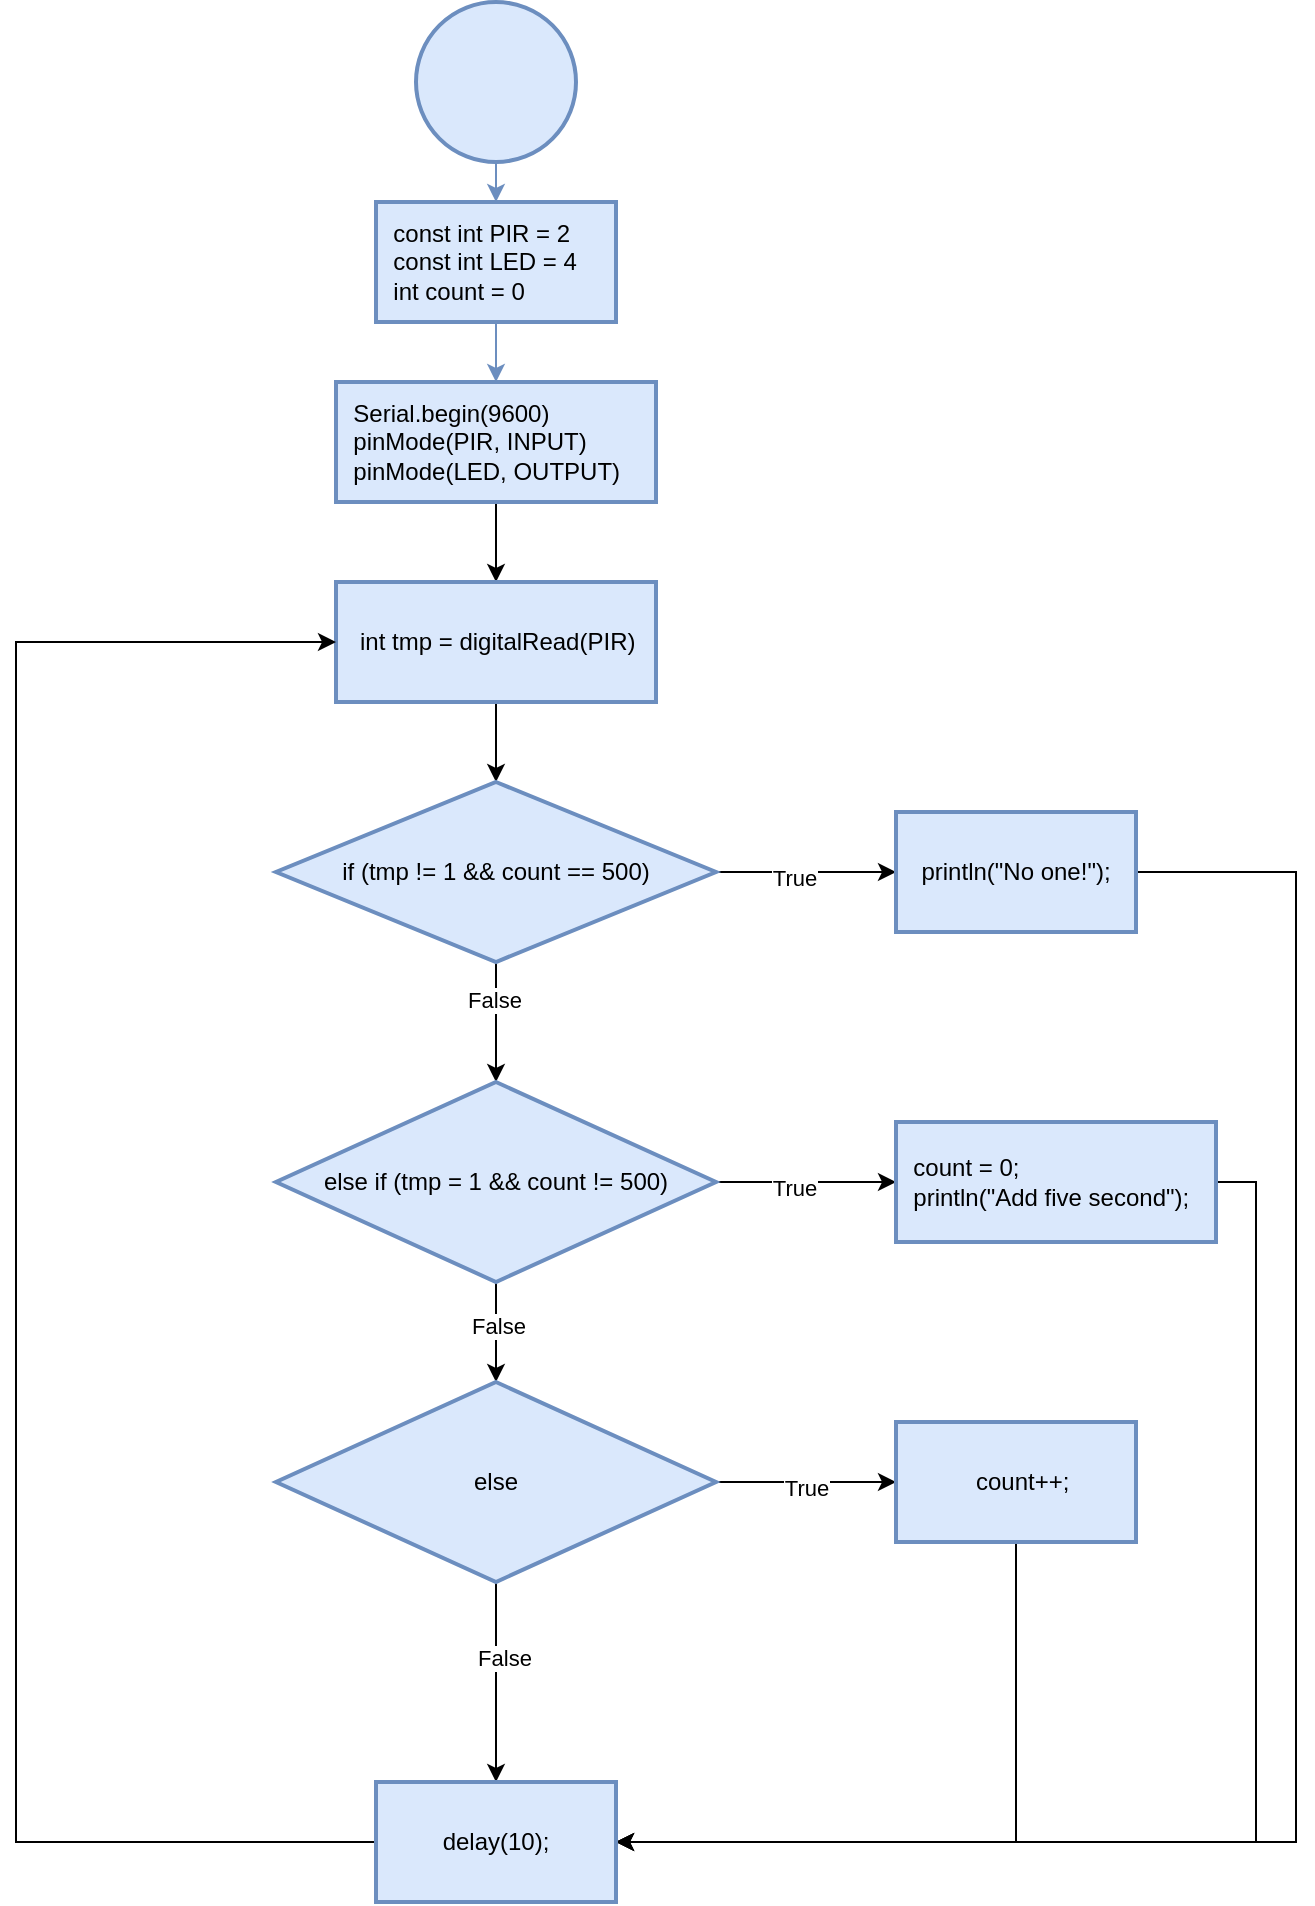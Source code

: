<mxfile version="24.2.1" type="github">
  <diagram id="C5RBs43oDa-KdzZeNtuy" name="Page-1">
    <mxGraphModel dx="692" dy="1078" grid="1" gridSize="10" guides="1" tooltips="1" connect="1" arrows="1" fold="1" page="1" pageScale="1" pageWidth="827" pageHeight="1169" math="0" shadow="0">
      <root>
        <mxCell id="WIyWlLk6GJQsqaUBKTNV-0" />
        <mxCell id="WIyWlLk6GJQsqaUBKTNV-1" parent="WIyWlLk6GJQsqaUBKTNV-0" />
        <mxCell id="13S4cDhmgtut_8zL9ob8-2" value="" style="edgeStyle=orthogonalEdgeStyle;rounded=0;orthogonalLoop=1;jettySize=auto;html=1;fillColor=#dae8fc;strokeColor=#6c8ebf;" parent="WIyWlLk6GJQsqaUBKTNV-1" source="13S4cDhmgtut_8zL9ob8-0" target="13S4cDhmgtut_8zL9ob8-1" edge="1">
          <mxGeometry relative="1" as="geometry" />
        </mxCell>
        <mxCell id="13S4cDhmgtut_8zL9ob8-0" value="" style="strokeWidth=2;html=1;shape=mxgraph.flowchart.start_2;whiteSpace=wrap;fillColor=#dae8fc;strokeColor=#6c8ebf;" parent="WIyWlLk6GJQsqaUBKTNV-1" vertex="1">
          <mxGeometry x="360" y="40" width="80" height="80" as="geometry" />
        </mxCell>
        <mxCell id="13S4cDhmgtut_8zL9ob8-4" value="" style="edgeStyle=orthogonalEdgeStyle;rounded=0;orthogonalLoop=1;jettySize=auto;html=1;fillColor=#dae8fc;strokeColor=#6c8ebf;" parent="WIyWlLk6GJQsqaUBKTNV-1" source="13S4cDhmgtut_8zL9ob8-1" target="13S4cDhmgtut_8zL9ob8-3" edge="1">
          <mxGeometry relative="1" as="geometry" />
        </mxCell>
        <mxCell id="13S4cDhmgtut_8zL9ob8-1" value="&amp;nbsp; const int PIR = 2&lt;div&gt;&amp;nbsp; const int LED = 4&lt;/div&gt;&lt;div&gt;&amp;nbsp; int count = 0&lt;/div&gt;" style="whiteSpace=wrap;html=1;strokeWidth=2;align=left;fillColor=#dae8fc;strokeColor=#6c8ebf;" parent="WIyWlLk6GJQsqaUBKTNV-1" vertex="1">
          <mxGeometry x="340" y="140" width="120" height="60" as="geometry" />
        </mxCell>
        <mxCell id="13S4cDhmgtut_8zL9ob8-8" value="" style="edgeStyle=orthogonalEdgeStyle;rounded=0;orthogonalLoop=1;jettySize=auto;html=1;" parent="WIyWlLk6GJQsqaUBKTNV-1" source="13S4cDhmgtut_8zL9ob8-3" target="13S4cDhmgtut_8zL9ob8-7" edge="1">
          <mxGeometry relative="1" as="geometry" />
        </mxCell>
        <mxCell id="13S4cDhmgtut_8zL9ob8-3" value="&lt;div&gt;&amp;nbsp; Serial.begin(9600)&lt;/div&gt;&lt;div&gt;&amp;nbsp; pinMode(PIR, INPUT)&lt;br&gt;&lt;/div&gt;&lt;div&gt;&amp;nbsp; pinMode(LED, OUTPUT)&lt;/div&gt;" style="whiteSpace=wrap;html=1;align=left;fillColor=#dae8fc;strokeColor=#6c8ebf;strokeWidth=2;" parent="WIyWlLk6GJQsqaUBKTNV-1" vertex="1">
          <mxGeometry x="320" y="230" width="160" height="60" as="geometry" />
        </mxCell>
        <mxCell id="52RO7QFju0CYf8OvqjBU-1" value="" style="edgeStyle=orthogonalEdgeStyle;rounded=0;orthogonalLoop=1;jettySize=auto;html=1;" edge="1" parent="WIyWlLk6GJQsqaUBKTNV-1" source="13S4cDhmgtut_8zL9ob8-7" target="52RO7QFju0CYf8OvqjBU-0">
          <mxGeometry relative="1" as="geometry" />
        </mxCell>
        <mxCell id="13S4cDhmgtut_8zL9ob8-7" value="&amp;nbsp; &amp;nbsp;int tmp = digitalRead(PIR)" style="whiteSpace=wrap;html=1;align=left;fillColor=#dae8fc;strokeColor=#6c8ebf;strokeWidth=2;" parent="WIyWlLk6GJQsqaUBKTNV-1" vertex="1">
          <mxGeometry x="320" y="330" width="160" height="60" as="geometry" />
        </mxCell>
        <mxCell id="52RO7QFju0CYf8OvqjBU-3" value="" style="edgeStyle=orthogonalEdgeStyle;rounded=0;orthogonalLoop=1;jettySize=auto;html=1;" edge="1" parent="WIyWlLk6GJQsqaUBKTNV-1" source="52RO7QFju0CYf8OvqjBU-0" target="52RO7QFju0CYf8OvqjBU-2">
          <mxGeometry relative="1" as="geometry" />
        </mxCell>
        <mxCell id="52RO7QFju0CYf8OvqjBU-4" value="True" style="edgeLabel;html=1;align=center;verticalAlign=middle;resizable=0;points=[];" vertex="1" connectable="0" parent="52RO7QFju0CYf8OvqjBU-3">
          <mxGeometry x="-0.149" y="-3" relative="1" as="geometry">
            <mxPoint as="offset" />
          </mxGeometry>
        </mxCell>
        <mxCell id="52RO7QFju0CYf8OvqjBU-6" value="" style="edgeStyle=orthogonalEdgeStyle;rounded=0;orthogonalLoop=1;jettySize=auto;html=1;" edge="1" parent="WIyWlLk6GJQsqaUBKTNV-1" source="52RO7QFju0CYf8OvqjBU-0" target="52RO7QFju0CYf8OvqjBU-5">
          <mxGeometry relative="1" as="geometry">
            <Array as="points">
              <mxPoint x="400" y="590" />
              <mxPoint x="400" y="590" />
            </Array>
          </mxGeometry>
        </mxCell>
        <mxCell id="52RO7QFju0CYf8OvqjBU-10" value="False" style="edgeLabel;html=1;align=center;verticalAlign=middle;resizable=0;points=[];" vertex="1" connectable="0" parent="52RO7QFju0CYf8OvqjBU-6">
          <mxGeometry x="-0.384" y="-1" relative="1" as="geometry">
            <mxPoint as="offset" />
          </mxGeometry>
        </mxCell>
        <mxCell id="52RO7QFju0CYf8OvqjBU-0" value="if (tmp != 1 &amp;amp;&amp;amp; count == 500)" style="rhombus;whiteSpace=wrap;html=1;align=center;fillColor=#dae8fc;strokeColor=#6c8ebf;strokeWidth=2;" vertex="1" parent="WIyWlLk6GJQsqaUBKTNV-1">
          <mxGeometry x="290" y="430" width="220" height="90" as="geometry" />
        </mxCell>
        <mxCell id="52RO7QFju0CYf8OvqjBU-22" style="edgeStyle=orthogonalEdgeStyle;rounded=0;orthogonalLoop=1;jettySize=auto;html=1;exitX=1;exitY=0.5;exitDx=0;exitDy=0;entryX=1;entryY=0.5;entryDx=0;entryDy=0;" edge="1" parent="WIyWlLk6GJQsqaUBKTNV-1" source="52RO7QFju0CYf8OvqjBU-2" target="52RO7QFju0CYf8OvqjBU-19">
          <mxGeometry relative="1" as="geometry">
            <Array as="points">
              <mxPoint x="800" y="475" />
              <mxPoint x="800" y="960" />
            </Array>
          </mxGeometry>
        </mxCell>
        <mxCell id="52RO7QFju0CYf8OvqjBU-2" value="println(&quot;No one!&quot;);" style="whiteSpace=wrap;html=1;fillColor=#dae8fc;strokeColor=#6c8ebf;strokeWidth=2;" vertex="1" parent="WIyWlLk6GJQsqaUBKTNV-1">
          <mxGeometry x="600" y="445" width="120" height="60" as="geometry" />
        </mxCell>
        <mxCell id="52RO7QFju0CYf8OvqjBU-8" value="" style="edgeStyle=orthogonalEdgeStyle;rounded=0;orthogonalLoop=1;jettySize=auto;html=1;" edge="1" parent="WIyWlLk6GJQsqaUBKTNV-1" source="52RO7QFju0CYf8OvqjBU-5" target="52RO7QFju0CYf8OvqjBU-7">
          <mxGeometry relative="1" as="geometry" />
        </mxCell>
        <mxCell id="52RO7QFju0CYf8OvqjBU-9" value="True" style="edgeLabel;html=1;align=center;verticalAlign=middle;resizable=0;points=[];" vertex="1" connectable="0" parent="52RO7QFju0CYf8OvqjBU-8">
          <mxGeometry x="-0.144" y="-3" relative="1" as="geometry">
            <mxPoint as="offset" />
          </mxGeometry>
        </mxCell>
        <mxCell id="52RO7QFju0CYf8OvqjBU-12" value="" style="edgeStyle=orthogonalEdgeStyle;rounded=0;orthogonalLoop=1;jettySize=auto;html=1;" edge="1" parent="WIyWlLk6GJQsqaUBKTNV-1" source="52RO7QFju0CYf8OvqjBU-5" target="52RO7QFju0CYf8OvqjBU-11">
          <mxGeometry relative="1" as="geometry">
            <Array as="points">
              <mxPoint x="400" y="720" />
              <mxPoint x="400" y="720" />
            </Array>
          </mxGeometry>
        </mxCell>
        <mxCell id="52RO7QFju0CYf8OvqjBU-16" value="False" style="edgeLabel;html=1;align=center;verticalAlign=middle;resizable=0;points=[];" vertex="1" connectable="0" parent="52RO7QFju0CYf8OvqjBU-12">
          <mxGeometry x="-0.115" y="1" relative="1" as="geometry">
            <mxPoint as="offset" />
          </mxGeometry>
        </mxCell>
        <mxCell id="52RO7QFju0CYf8OvqjBU-5" value="else if (tmp = 1 &amp;amp;&amp;amp; count != 500)" style="rhombus;whiteSpace=wrap;html=1;fillColor=#dae8fc;strokeColor=#6c8ebf;strokeWidth=2;" vertex="1" parent="WIyWlLk6GJQsqaUBKTNV-1">
          <mxGeometry x="290" y="580" width="220" height="100" as="geometry" />
        </mxCell>
        <mxCell id="52RO7QFju0CYf8OvqjBU-23" style="edgeStyle=orthogonalEdgeStyle;rounded=0;orthogonalLoop=1;jettySize=auto;html=1;exitX=1;exitY=0.5;exitDx=0;exitDy=0;entryX=1;entryY=0.5;entryDx=0;entryDy=0;" edge="1" parent="WIyWlLk6GJQsqaUBKTNV-1" source="52RO7QFju0CYf8OvqjBU-7" target="52RO7QFju0CYf8OvqjBU-19">
          <mxGeometry relative="1" as="geometry" />
        </mxCell>
        <mxCell id="52RO7QFju0CYf8OvqjBU-7" value="&amp;nbsp; count = 0;&lt;div&gt;&amp;nbsp; println(&quot;Add five second&quot;);&lt;/div&gt;" style="whiteSpace=wrap;html=1;fillColor=#dae8fc;strokeColor=#6c8ebf;strokeWidth=2;align=left;" vertex="1" parent="WIyWlLk6GJQsqaUBKTNV-1">
          <mxGeometry x="600" y="600" width="160" height="60" as="geometry" />
        </mxCell>
        <mxCell id="52RO7QFju0CYf8OvqjBU-14" value="" style="edgeStyle=orthogonalEdgeStyle;rounded=0;orthogonalLoop=1;jettySize=auto;html=1;" edge="1" parent="WIyWlLk6GJQsqaUBKTNV-1" source="52RO7QFju0CYf8OvqjBU-11" target="52RO7QFju0CYf8OvqjBU-13">
          <mxGeometry relative="1" as="geometry" />
        </mxCell>
        <mxCell id="52RO7QFju0CYf8OvqjBU-15" value="True" style="edgeLabel;html=1;align=center;verticalAlign=middle;resizable=0;points=[];" vertex="1" connectable="0" parent="52RO7QFju0CYf8OvqjBU-14">
          <mxGeometry x="-0.003" y="-3" relative="1" as="geometry">
            <mxPoint as="offset" />
          </mxGeometry>
        </mxCell>
        <mxCell id="52RO7QFju0CYf8OvqjBU-20" value="" style="edgeStyle=orthogonalEdgeStyle;rounded=0;orthogonalLoop=1;jettySize=auto;html=1;" edge="1" parent="WIyWlLk6GJQsqaUBKTNV-1" source="52RO7QFju0CYf8OvqjBU-11" target="52RO7QFju0CYf8OvqjBU-19">
          <mxGeometry relative="1" as="geometry" />
        </mxCell>
        <mxCell id="52RO7QFju0CYf8OvqjBU-21" value="False" style="edgeLabel;html=1;align=center;verticalAlign=middle;resizable=0;points=[];" vertex="1" connectable="0" parent="52RO7QFju0CYf8OvqjBU-20">
          <mxGeometry x="-0.252" y="4" relative="1" as="geometry">
            <mxPoint as="offset" />
          </mxGeometry>
        </mxCell>
        <mxCell id="52RO7QFju0CYf8OvqjBU-11" value="else" style="rhombus;whiteSpace=wrap;html=1;fillColor=#dae8fc;strokeColor=#6c8ebf;strokeWidth=2;" vertex="1" parent="WIyWlLk6GJQsqaUBKTNV-1">
          <mxGeometry x="290" y="730" width="220" height="100" as="geometry" />
        </mxCell>
        <mxCell id="52RO7QFju0CYf8OvqjBU-25" style="edgeStyle=orthogonalEdgeStyle;rounded=0;orthogonalLoop=1;jettySize=auto;html=1;exitX=0.5;exitY=1;exitDx=0;exitDy=0;entryX=1;entryY=0.5;entryDx=0;entryDy=0;" edge="1" parent="WIyWlLk6GJQsqaUBKTNV-1" source="52RO7QFju0CYf8OvqjBU-13" target="52RO7QFju0CYf8OvqjBU-19">
          <mxGeometry relative="1" as="geometry" />
        </mxCell>
        <mxCell id="52RO7QFju0CYf8OvqjBU-13" value="&lt;span style=&quot;text-align: left;&quot;&gt;&amp;nbsp; count++;&lt;/span&gt;" style="whiteSpace=wrap;html=1;fillColor=#dae8fc;strokeColor=#6c8ebf;strokeWidth=2;" vertex="1" parent="WIyWlLk6GJQsqaUBKTNV-1">
          <mxGeometry x="600" y="750" width="120" height="60" as="geometry" />
        </mxCell>
        <mxCell id="52RO7QFju0CYf8OvqjBU-26" style="edgeStyle=orthogonalEdgeStyle;rounded=0;orthogonalLoop=1;jettySize=auto;html=1;exitX=0;exitY=0.5;exitDx=0;exitDy=0;entryX=0;entryY=0.5;entryDx=0;entryDy=0;" edge="1" parent="WIyWlLk6GJQsqaUBKTNV-1" source="52RO7QFju0CYf8OvqjBU-19" target="13S4cDhmgtut_8zL9ob8-7">
          <mxGeometry relative="1" as="geometry">
            <Array as="points">
              <mxPoint x="160" y="960" />
              <mxPoint x="160" y="360" />
            </Array>
          </mxGeometry>
        </mxCell>
        <mxCell id="52RO7QFju0CYf8OvqjBU-19" value="delay(10);" style="whiteSpace=wrap;html=1;fillColor=#dae8fc;strokeColor=#6c8ebf;strokeWidth=2;" vertex="1" parent="WIyWlLk6GJQsqaUBKTNV-1">
          <mxGeometry x="340" y="930" width="120" height="60" as="geometry" />
        </mxCell>
      </root>
    </mxGraphModel>
  </diagram>
</mxfile>
